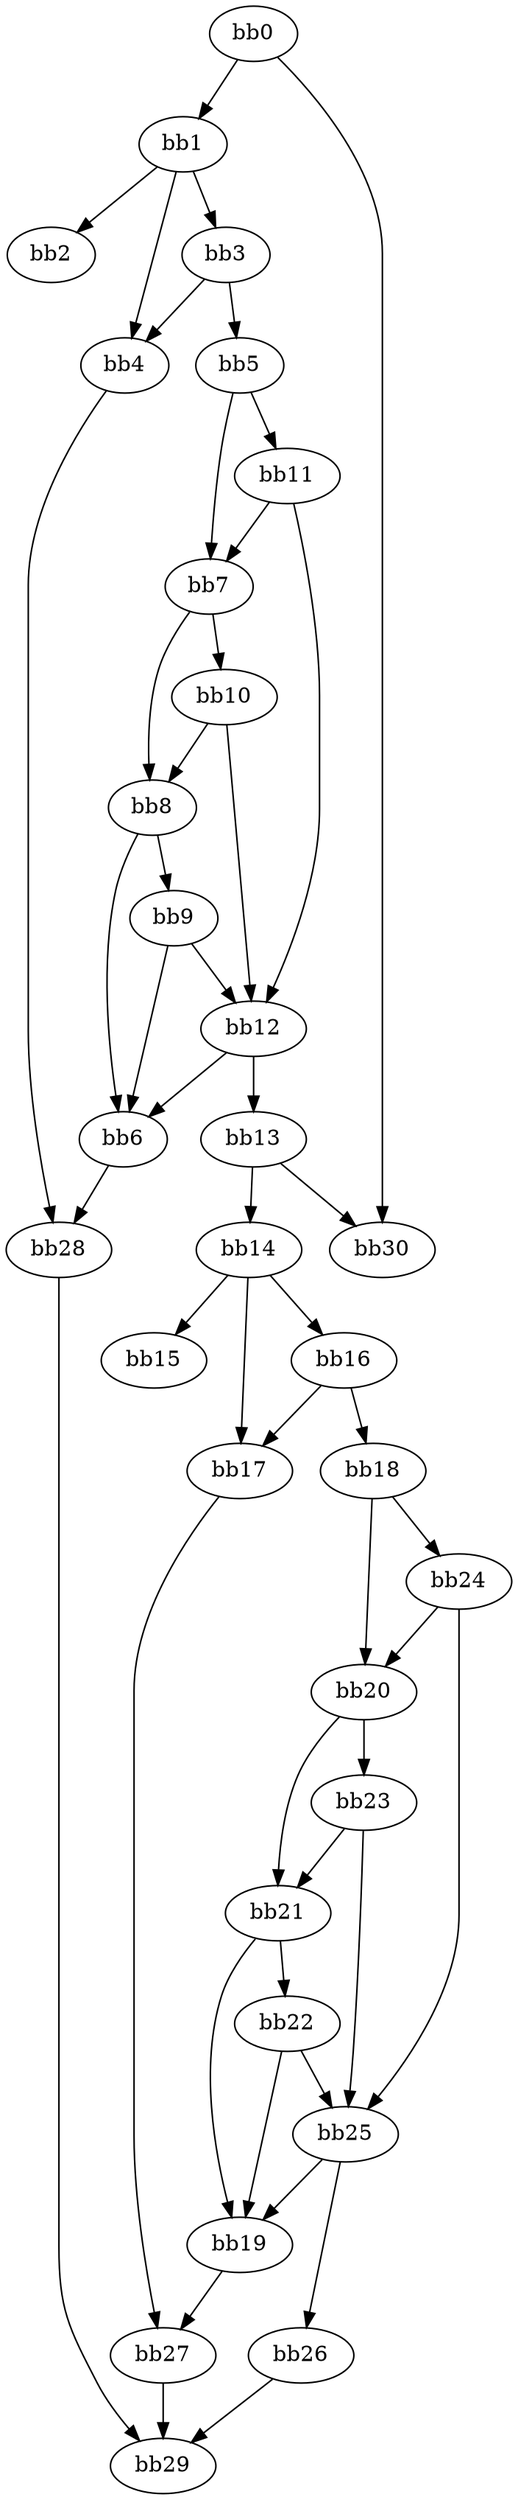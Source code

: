 digraph {
    0 [ label = "bb0\l" ]
    1 [ label = "bb1\l" ]
    2 [ label = "bb2\l" ]
    3 [ label = "bb3\l" ]
    4 [ label = "bb4\l" ]
    5 [ label = "bb5\l" ]
    6 [ label = "bb6\l" ]
    7 [ label = "bb7\l" ]
    8 [ label = "bb8\l" ]
    9 [ label = "bb9\l" ]
    10 [ label = "bb10\l" ]
    11 [ label = "bb11\l" ]
    12 [ label = "bb12\l" ]
    13 [ label = "bb13\l" ]
    14 [ label = "bb14\l" ]
    15 [ label = "bb15\l" ]
    16 [ label = "bb16\l" ]
    17 [ label = "bb17\l" ]
    18 [ label = "bb18\l" ]
    19 [ label = "bb19\l" ]
    20 [ label = "bb20\l" ]
    21 [ label = "bb21\l" ]
    22 [ label = "bb22\l" ]
    23 [ label = "bb23\l" ]
    24 [ label = "bb24\l" ]
    25 [ label = "bb25\l" ]
    26 [ label = "bb26\l" ]
    27 [ label = "bb27\l" ]
    28 [ label = "bb28\l" ]
    29 [ label = "bb29\l" ]
    30 [ label = "bb30\l" ]
    0 -> 1 [ ]
    0 -> 30 [ ]
    1 -> 2 [ ]
    1 -> 3 [ ]
    1 -> 4 [ ]
    3 -> 4 [ ]
    3 -> 5 [ ]
    4 -> 28 [ ]
    5 -> 7 [ ]
    5 -> 11 [ ]
    6 -> 28 [ ]
    7 -> 8 [ ]
    7 -> 10 [ ]
    8 -> 6 [ ]
    8 -> 9 [ ]
    9 -> 6 [ ]
    9 -> 12 [ ]
    10 -> 8 [ ]
    10 -> 12 [ ]
    11 -> 7 [ ]
    11 -> 12 [ ]
    12 -> 6 [ ]
    12 -> 13 [ ]
    13 -> 14 [ ]
    13 -> 30 [ ]
    14 -> 15 [ ]
    14 -> 16 [ ]
    14 -> 17 [ ]
    16 -> 17 [ ]
    16 -> 18 [ ]
    17 -> 27 [ ]
    18 -> 20 [ ]
    18 -> 24 [ ]
    19 -> 27 [ ]
    20 -> 21 [ ]
    20 -> 23 [ ]
    21 -> 19 [ ]
    21 -> 22 [ ]
    22 -> 19 [ ]
    22 -> 25 [ ]
    23 -> 21 [ ]
    23 -> 25 [ ]
    24 -> 20 [ ]
    24 -> 25 [ ]
    25 -> 19 [ ]
    25 -> 26 [ ]
    26 -> 29 [ ]
    27 -> 29 [ ]
    28 -> 29 [ ]
}

